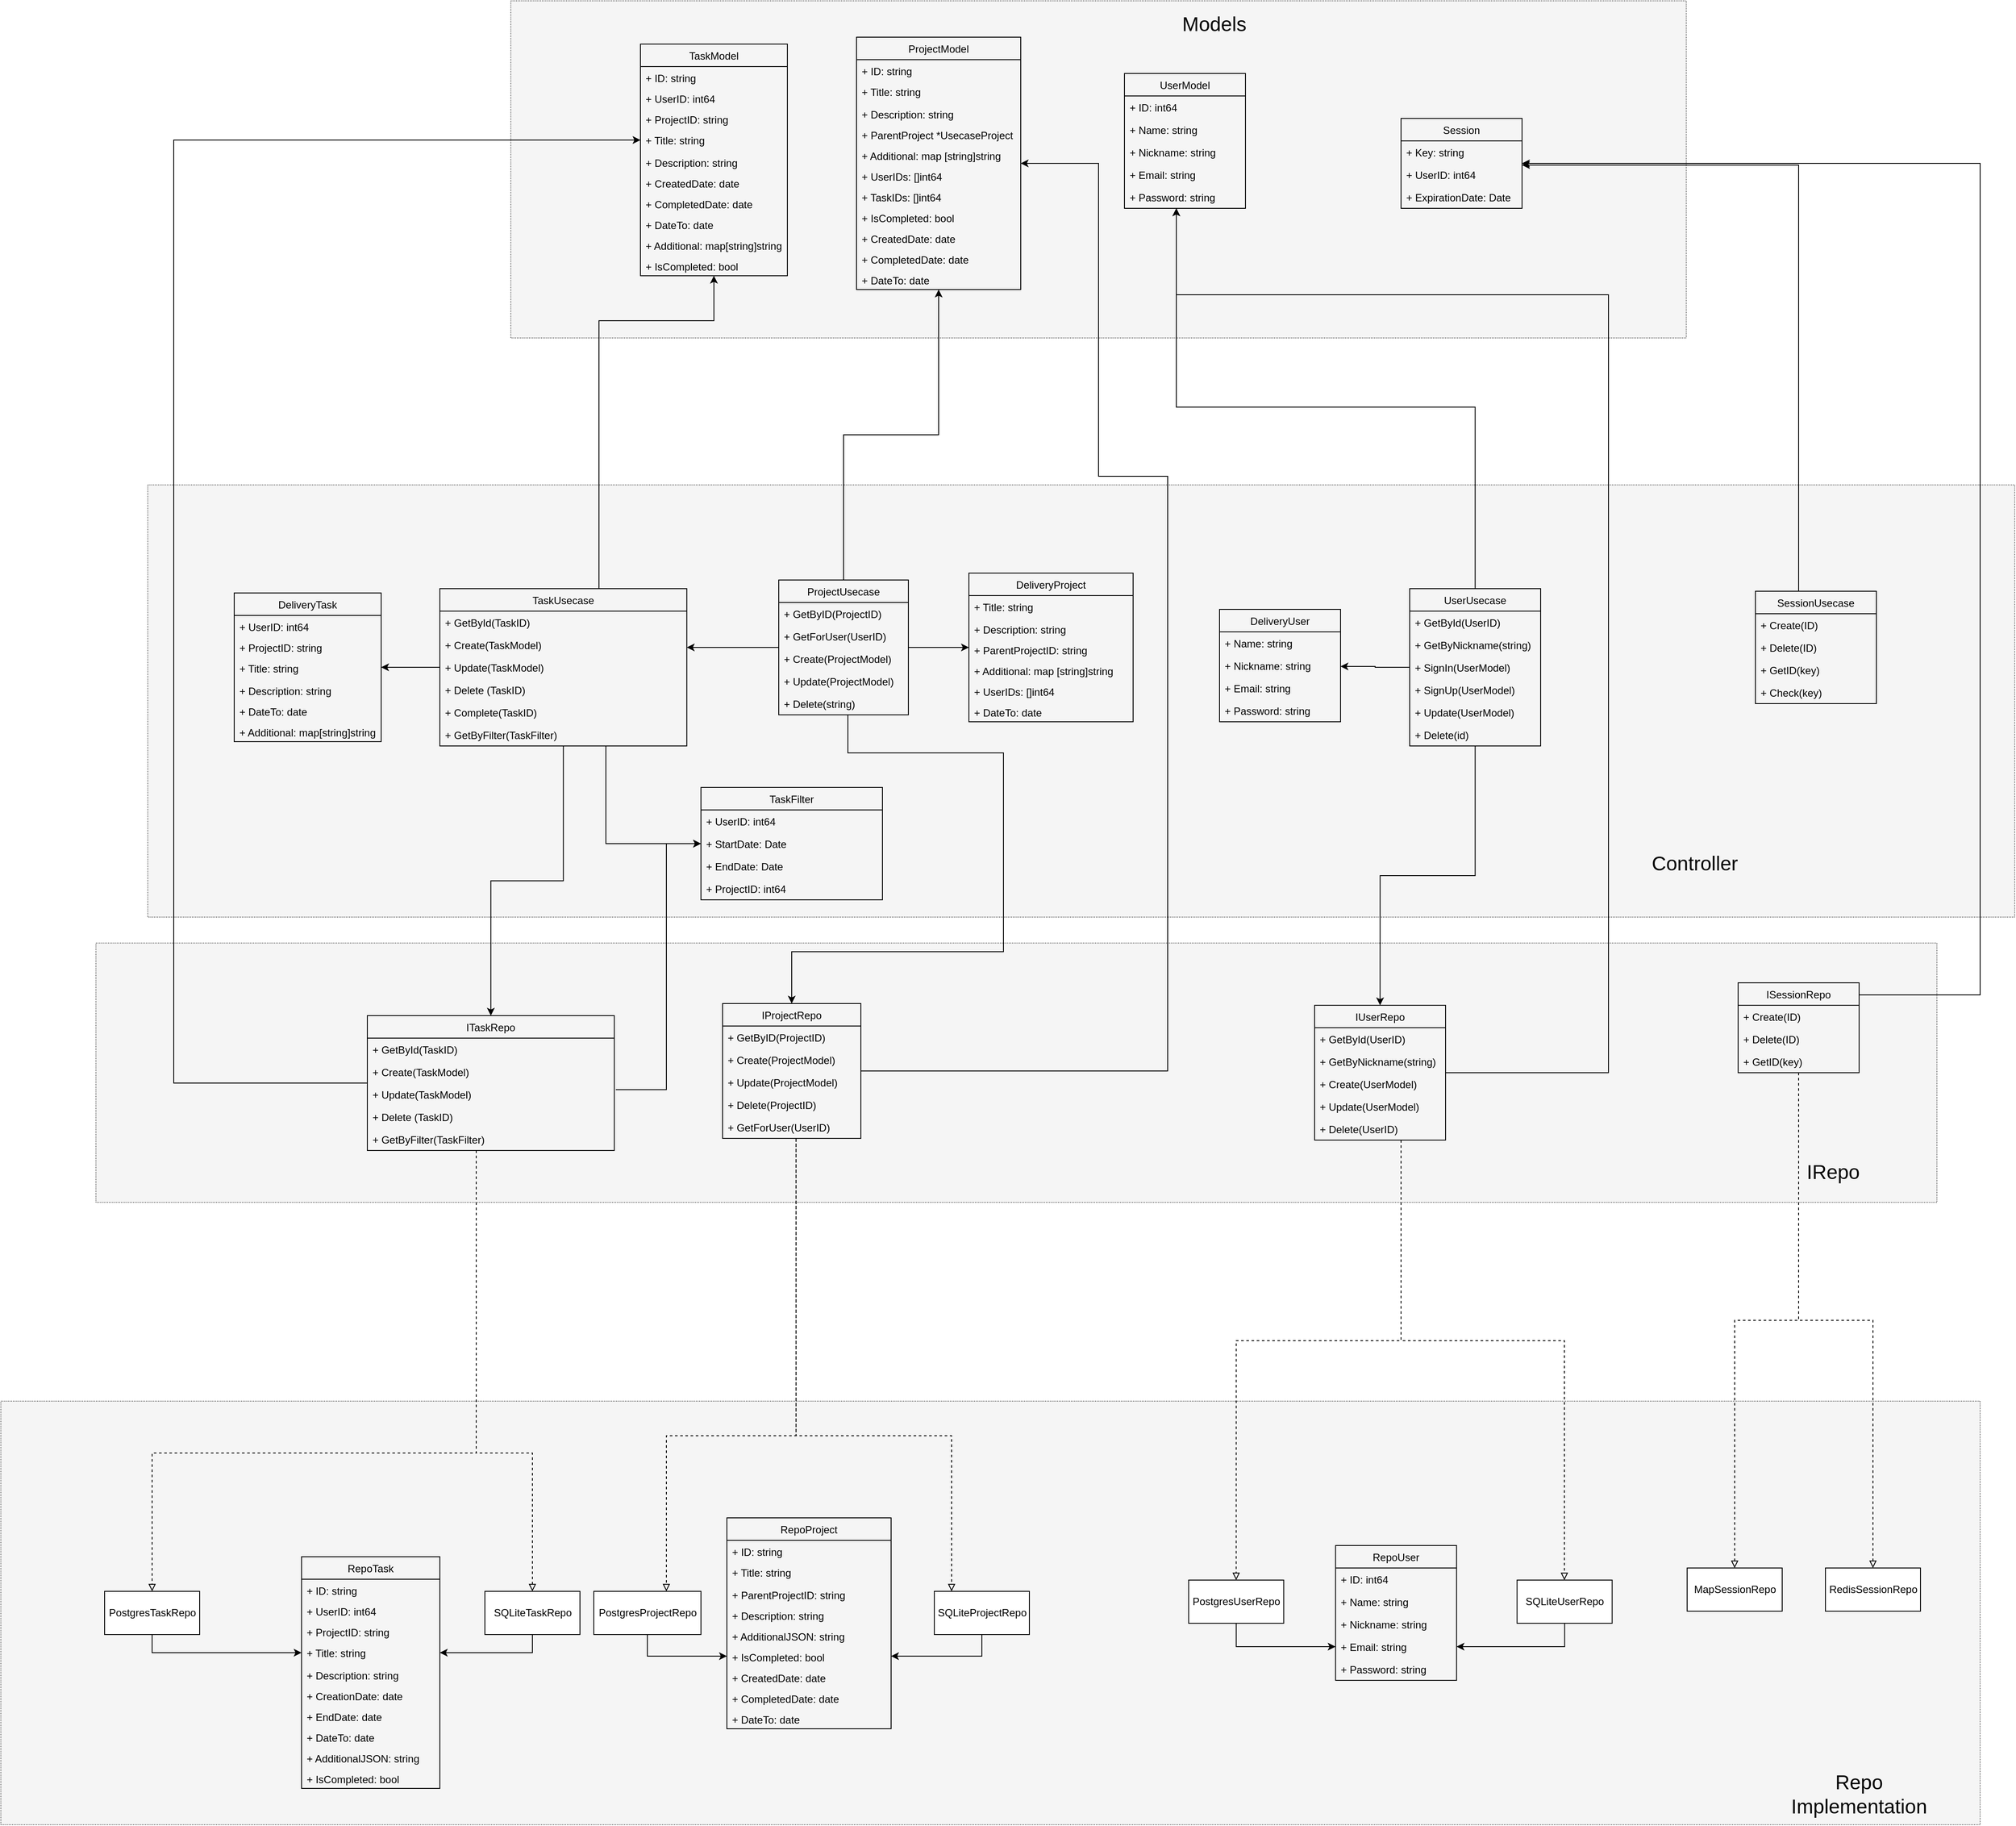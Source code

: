 <mxfile version="17.2.4" type="device"><diagram id="z2l9LT1a2iQySJjhPG2E" name="Page-1"><mxGraphModel dx="5557" dy="4529" grid="1" gridSize="10" guides="1" tooltips="1" connect="1" arrows="1" fold="1" page="1" pageScale="1" pageWidth="827" pageHeight="1169" math="0" shadow="0"><root><mxCell id="0"/><mxCell id="1" parent="0"/><mxCell id="7hl2XWM8SJB1PpBfZmy7-134" value="" style="rounded=0;whiteSpace=wrap;html=1;dashed=1;dashPattern=1 1;fillColor=#f5f5f5;fontColor=#333333;strokeColor=#666666;" vertex="1" parent="1"><mxGeometry x="-120" y="-1070" width="1360" height="390" as="geometry"/></mxCell><mxCell id="7hl2XWM8SJB1PpBfZmy7-164" value="" style="rounded=0;whiteSpace=wrap;html=1;fontSize=23;dashed=1;dashPattern=1 1;fillColor=#f5f5f5;fontColor=#333333;strokeColor=#666666;" vertex="1" parent="1"><mxGeometry x="-600" y="20" width="2130" height="300" as="geometry"/></mxCell><mxCell id="7hl2XWM8SJB1PpBfZmy7-168" value="" style="rounded=0;whiteSpace=wrap;html=1;fontSize=23;dashed=1;dashPattern=1 1;fillColor=#f5f5f5;fontColor=#333333;strokeColor=#666666;" vertex="1" parent="1"><mxGeometry x="-540" y="-510" width="2160" height="500" as="geometry"/></mxCell><mxCell id="7hl2XWM8SJB1PpBfZmy7-165" value="" style="rounded=0;whiteSpace=wrap;html=1;fontSize=23;dashed=1;dashPattern=1 1;fillColor=#f5f5f5;fontColor=#333333;strokeColor=#666666;" vertex="1" parent="1"><mxGeometry x="-710" y="550" width="2290" height="490" as="geometry"/></mxCell><mxCell id="P5vGfiIung1NMDSINBqA-166" style="edgeStyle=orthogonalEdgeStyle;rounded=0;orthogonalLoop=1;jettySize=auto;html=1;dashed=1;endArrow=block;endFill=0;" parent="1" source="2" target="32" edge="1"><mxGeometry relative="1" as="geometry"><Array as="points"><mxPoint x="-160" y="610"/><mxPoint x="-535" y="610"/></Array></mxGeometry></mxCell><mxCell id="P5vGfiIung1NMDSINBqA-167" style="edgeStyle=orthogonalEdgeStyle;rounded=0;orthogonalLoop=1;jettySize=auto;html=1;dashed=1;endArrow=block;endFill=0;" parent="1" source="2" target="35" edge="1"><mxGeometry relative="1" as="geometry"><Array as="points"><mxPoint x="-160" y="610"/><mxPoint x="-95" y="610"/></Array></mxGeometry></mxCell><mxCell id="7hl2XWM8SJB1PpBfZmy7-170" style="edgeStyle=orthogonalEdgeStyle;rounded=0;orthogonalLoop=1;jettySize=auto;html=1;fontSize=23;entryX=0;entryY=0.5;entryDx=0;entryDy=0;" edge="1" parent="1" source="2" target="P5vGfiIung1NMDSINBqA-129"><mxGeometry relative="1" as="geometry"><mxPoint x="-313.333" y="-670" as="targetPoint"/><Array as="points"><mxPoint x="-510" y="182"/><mxPoint x="-510" y="-909"/></Array></mxGeometry></mxCell><mxCell id="2" value="ITaskRepo" style="swimlane;fontStyle=0;childLayout=stackLayout;horizontal=1;startSize=26;fillColor=none;horizontalStack=0;resizeParent=1;resizeParentMax=0;resizeLast=0;collapsible=1;marginBottom=0;" parent="1" vertex="1"><mxGeometry x="-286" y="104" width="285.75" height="156" as="geometry"/></mxCell><mxCell id="6rMKvrnNma60y10mgrD--118" value="+ GetById(TaskID)" style="text;strokeColor=none;fillColor=none;align=left;verticalAlign=top;spacingLeft=4;spacingRight=4;overflow=hidden;rotatable=0;points=[[0,0.5],[1,0.5]];portConstraint=eastwest;" parent="2" vertex="1"><mxGeometry y="26" width="285.75" height="26" as="geometry"/></mxCell><mxCell id="4" value="+ Create(TaskModel)" style="text;strokeColor=none;fillColor=none;align=left;verticalAlign=top;spacingLeft=4;spacingRight=4;overflow=hidden;rotatable=0;points=[[0,0.5],[1,0.5]];portConstraint=eastwest;" parent="2" vertex="1"><mxGeometry y="52" width="285.75" height="26" as="geometry"/></mxCell><mxCell id="5" value="+ Update(TaskModel)&#10;" style="text;strokeColor=none;fillColor=none;align=left;verticalAlign=top;spacingLeft=4;spacingRight=4;overflow=hidden;rotatable=0;points=[[0,0.5],[1,0.5]];portConstraint=eastwest;" parent="2" vertex="1"><mxGeometry y="78" width="285.75" height="26" as="geometry"/></mxCell><mxCell id="14" value="+ Delete (TaskID)&#10;" style="text;strokeColor=none;fillColor=none;align=left;verticalAlign=top;spacingLeft=4;spacingRight=4;overflow=hidden;rotatable=0;points=[[0,0.5],[1,0.5]];portConstraint=eastwest;" parent="2" vertex="1"><mxGeometry y="104" width="285.75" height="26" as="geometry"/></mxCell><mxCell id="P5vGfiIung1NMDSINBqA-223" value="+ GetByFilter(TaskFilter)" style="text;strokeColor=none;fillColor=none;align=left;verticalAlign=top;spacingLeft=4;spacingRight=4;overflow=hidden;rotatable=0;points=[[0,0.5],[1,0.5]];portConstraint=eastwest;" parent="2" vertex="1"><mxGeometry y="130" width="285.75" height="26" as="geometry"/></mxCell><mxCell id="42" style="edgeStyle=orthogonalEdgeStyle;rounded=0;orthogonalLoop=1;jettySize=auto;html=1;entryX=0.5;entryY=0;entryDx=0;entryDy=0;dashed=1;startArrow=none;startFill=0;endArrow=block;endFill=0;" parent="1" source="6" target="40" edge="1"><mxGeometry relative="1" as="geometry"><Array as="points"><mxPoint x="910" y="480"/><mxPoint x="719" y="480"/></Array></mxGeometry></mxCell><mxCell id="7hl2XWM8SJB1PpBfZmy7-172" style="edgeStyle=orthogonalEdgeStyle;rounded=0;orthogonalLoop=1;jettySize=auto;html=1;fontSize=23;" edge="1" parent="1" source="6" target="P5vGfiIung1NMDSINBqA-187"><mxGeometry relative="1" as="geometry"><Array as="points"><mxPoint x="1150" y="170"/><mxPoint x="1150" y="-730"/><mxPoint x="650" y="-730"/></Array></mxGeometry></mxCell><mxCell id="6" value="IUserRepo" style="swimlane;fontStyle=0;childLayout=stackLayout;horizontal=1;startSize=26;fillColor=none;horizontalStack=0;resizeParent=1;resizeParentMax=0;resizeLast=0;collapsible=1;marginBottom=0;" parent="1" vertex="1"><mxGeometry x="810" y="92" width="151.5" height="156" as="geometry"/></mxCell><mxCell id="7" value="+ GetById(UserID)&#10;" style="text;strokeColor=none;fillColor=none;align=left;verticalAlign=top;spacingLeft=4;spacingRight=4;overflow=hidden;rotatable=0;points=[[0,0.5],[1,0.5]];portConstraint=eastwest;" parent="6" vertex="1"><mxGeometry y="26" width="151.5" height="26" as="geometry"/></mxCell><mxCell id="6rMKvrnNma60y10mgrD--179" value="+ GetByNickname(string)" style="text;strokeColor=none;fillColor=none;align=left;verticalAlign=top;spacingLeft=4;spacingRight=4;overflow=hidden;rotatable=0;points=[[0,0.5],[1,0.5]];portConstraint=eastwest;" parent="6" vertex="1"><mxGeometry y="52" width="151.5" height="26" as="geometry"/></mxCell><mxCell id="19" value="+ Create(UserModel)&#10;" style="text;strokeColor=none;fillColor=none;align=left;verticalAlign=top;spacingLeft=4;spacingRight=4;overflow=hidden;rotatable=0;points=[[0,0.5],[1,0.5]];portConstraint=eastwest;" parent="6" vertex="1"><mxGeometry y="78" width="151.5" height="26" as="geometry"/></mxCell><mxCell id="20" value="+ Update(UserModel)&#10;" style="text;strokeColor=none;fillColor=none;align=left;verticalAlign=top;spacingLeft=4;spacingRight=4;overflow=hidden;rotatable=0;points=[[0,0.5],[1,0.5]];portConstraint=eastwest;" parent="6" vertex="1"><mxGeometry y="104" width="151.5" height="26" as="geometry"/></mxCell><mxCell id="21" value="+ Delete(UserID)&#10;" style="text;strokeColor=none;fillColor=none;align=left;verticalAlign=top;spacingLeft=4;spacingRight=4;overflow=hidden;rotatable=0;points=[[0,0.5],[1,0.5]];portConstraint=eastwest;" parent="6" vertex="1"><mxGeometry y="130" width="151.5" height="26" as="geometry"/></mxCell><mxCell id="P5vGfiIung1NMDSINBqA-148" style="edgeStyle=orthogonalEdgeStyle;rounded=0;orthogonalLoop=1;jettySize=auto;html=1;dashed=1;endArrow=block;endFill=0;" parent="1" source="10" target="45" edge="1"><mxGeometry relative="1" as="geometry"><Array as="points"><mxPoint x="210" y="590"/><mxPoint x="390" y="590"/></Array></mxGeometry></mxCell><mxCell id="7hl2XWM8SJB1PpBfZmy7-171" style="edgeStyle=orthogonalEdgeStyle;rounded=0;orthogonalLoop=1;jettySize=auto;html=1;fontSize=23;" edge="1" parent="1" source="10" target="P5vGfiIung1NMDSINBqA-137"><mxGeometry relative="1" as="geometry"><mxPoint x="580" y="-550.0" as="targetPoint"/><Array as="points"><mxPoint x="640" y="168"/><mxPoint x="640" y="-520"/><mxPoint x="560" y="-520"/><mxPoint x="560" y="-882"/></Array></mxGeometry></mxCell><mxCell id="10" value="IProjectRepo" style="swimlane;fontStyle=0;childLayout=stackLayout;horizontal=1;startSize=26;fillColor=none;horizontalStack=0;resizeParent=1;resizeParentMax=0;resizeLast=0;collapsible=1;marginBottom=0;" parent="1" vertex="1"><mxGeometry x="125" y="90" width="160" height="156" as="geometry"/></mxCell><mxCell id="12" value="+ GetByID(ProjectID)&#10;" style="text;strokeColor=none;fillColor=none;align=left;verticalAlign=top;spacingLeft=4;spacingRight=4;overflow=hidden;rotatable=0;points=[[0,0.5],[1,0.5]];portConstraint=eastwest;" parent="10" vertex="1"><mxGeometry y="26" width="160" height="26" as="geometry"/></mxCell><mxCell id="13" value="+ Create(ProjectModel)&#10;" style="text;strokeColor=none;fillColor=none;align=left;verticalAlign=top;spacingLeft=4;spacingRight=4;overflow=hidden;rotatable=0;points=[[0,0.5],[1,0.5]];portConstraint=eastwest;" parent="10" vertex="1"><mxGeometry y="52" width="160" height="26" as="geometry"/></mxCell><mxCell id="22" value="+ Update(ProjectModel)" style="text;strokeColor=none;fillColor=none;align=left;verticalAlign=top;spacingLeft=4;spacingRight=4;overflow=hidden;rotatable=0;points=[[0,0.5],[1,0.5]];portConstraint=eastwest;" parent="10" vertex="1"><mxGeometry y="78" width="160" height="26" as="geometry"/></mxCell><mxCell id="23" value="+ Delete(ProjectID)" style="text;strokeColor=none;fillColor=none;align=left;verticalAlign=top;spacingLeft=4;spacingRight=4;overflow=hidden;rotatable=0;points=[[0,0.5],[1,0.5]];portConstraint=eastwest;" parent="10" vertex="1"><mxGeometry y="104" width="160" height="26" as="geometry"/></mxCell><mxCell id="25" value="+ GetForUser(UserID)" style="text;strokeColor=none;fillColor=none;align=left;verticalAlign=top;spacingLeft=4;spacingRight=4;overflow=hidden;rotatable=0;points=[[0,0.5],[1,0.5]];portConstraint=eastwest;" parent="10" vertex="1"><mxGeometry y="130" width="160" height="26" as="geometry"/></mxCell><mxCell id="7hl2XWM8SJB1PpBfZmy7-160" value="" style="edgeStyle=orthogonalEdgeStyle;rounded=0;orthogonalLoop=1;jettySize=auto;html=1;fontSize=23;" edge="1" parent="1" source="32" target="P5vGfiIung1NMDSINBqA-160"><mxGeometry relative="1" as="geometry"/></mxCell><mxCell id="32" value="PostgresTaskRepo" style="html=1;" parent="1" vertex="1"><mxGeometry x="-590" y="770" width="110" height="50" as="geometry"/></mxCell><mxCell id="7hl2XWM8SJB1PpBfZmy7-159" value="" style="edgeStyle=orthogonalEdgeStyle;rounded=0;orthogonalLoop=1;jettySize=auto;html=1;fontSize=23;" edge="1" parent="1" source="35" target="P5vGfiIung1NMDSINBqA-160"><mxGeometry relative="1" as="geometry"/></mxCell><mxCell id="35" value="SQLiteTaskRepo" style="html=1;" parent="1" vertex="1"><mxGeometry x="-150" y="770" width="110" height="50" as="geometry"/></mxCell><mxCell id="7hl2XWM8SJB1PpBfZmy7-162" value="" style="edgeStyle=orthogonalEdgeStyle;rounded=0;orthogonalLoop=1;jettySize=auto;html=1;fontSize=23;" edge="1" parent="1" source="40" target="P5vGfiIung1NMDSINBqA-204"><mxGeometry relative="1" as="geometry"/></mxCell><mxCell id="40" value="PostgresUserRepo" style="html=1;" parent="1" vertex="1"><mxGeometry x="664.25" y="757" width="110" height="50" as="geometry"/></mxCell><mxCell id="7hl2XWM8SJB1PpBfZmy7-161" value="" style="edgeStyle=orthogonalEdgeStyle;rounded=0;orthogonalLoop=1;jettySize=auto;html=1;fontSize=23;" edge="1" parent="1" source="41" target="P5vGfiIung1NMDSINBqA-204"><mxGeometry relative="1" as="geometry"/></mxCell><mxCell id="41" value="SQLiteUserRepo" style="html=1;" parent="1" vertex="1"><mxGeometry x="1044.25" y="757" width="110" height="50" as="geometry"/></mxCell><mxCell id="7hl2XWM8SJB1PpBfZmy7-157" value="" style="edgeStyle=orthogonalEdgeStyle;rounded=0;orthogonalLoop=1;jettySize=auto;html=1;fontSize=23;" edge="1" parent="1" source="44" target="P5vGfiIung1NMDSINBqA-234"><mxGeometry relative="1" as="geometry"/></mxCell><mxCell id="44" value="PostgresProjectRepo" style="html=1;" parent="1" vertex="1"><mxGeometry x="-24" y="770" width="124" height="50" as="geometry"/></mxCell><mxCell id="7hl2XWM8SJB1PpBfZmy7-158" value="" style="edgeStyle=orthogonalEdgeStyle;rounded=0;orthogonalLoop=1;jettySize=auto;html=1;fontSize=23;" edge="1" parent="1" source="45" target="P5vGfiIung1NMDSINBqA-234"><mxGeometry relative="1" as="geometry"/></mxCell><mxCell id="45" value="SQLiteProjectRepo" style="html=1;" parent="1" vertex="1"><mxGeometry x="370" y="770" width="110" height="50" as="geometry"/></mxCell><mxCell id="7hl2XWM8SJB1PpBfZmy7-122" style="edgeStyle=orthogonalEdgeStyle;rounded=0;orthogonalLoop=1;jettySize=auto;html=1;" edge="1" parent="1" source="78" target="2"><mxGeometry relative="1" as="geometry"/></mxCell><mxCell id="7hl2XWM8SJB1PpBfZmy7-123" style="edgeStyle=orthogonalEdgeStyle;rounded=0;orthogonalLoop=1;jettySize=auto;html=1;" edge="1" parent="1" source="78" target="P5vGfiIung1NMDSINBqA-236"><mxGeometry relative="1" as="geometry"><Array as="points"><mxPoint x="-10" y="-95"/></Array></mxGeometry></mxCell><mxCell id="7hl2XWM8SJB1PpBfZmy7-124" style="edgeStyle=orthogonalEdgeStyle;rounded=0;orthogonalLoop=1;jettySize=auto;html=1;" edge="1" parent="1" source="78" target="6rMKvrnNma60y10mgrD--128"><mxGeometry relative="1" as="geometry"/></mxCell><mxCell id="7hl2XWM8SJB1PpBfZmy7-133" style="edgeStyle=orthogonalEdgeStyle;rounded=0;orthogonalLoop=1;jettySize=auto;html=1;" edge="1" parent="1" source="78" target="P5vGfiIung1NMDSINBqA-232"><mxGeometry relative="1" as="geometry"><Array as="points"><mxPoint x="-18" y="-370"/><mxPoint x="-18" y="-700"/><mxPoint x="115" y="-700"/></Array></mxGeometry></mxCell><mxCell id="78" value="TaskUsecase" style="swimlane;fontStyle=0;childLayout=stackLayout;horizontal=1;startSize=26;fillColor=none;horizontalStack=0;resizeParent=1;resizeParentMax=0;resizeLast=0;collapsible=1;marginBottom=0;" parent="1" vertex="1"><mxGeometry x="-202.12" y="-390" width="285.75" height="182" as="geometry"/></mxCell><mxCell id="79" value="+ GetById(TaskID)" style="text;strokeColor=none;fillColor=none;align=left;verticalAlign=top;spacingLeft=4;spacingRight=4;overflow=hidden;rotatable=0;points=[[0,0.5],[1,0.5]];portConstraint=eastwest;" parent="78" vertex="1"><mxGeometry y="26" width="285.75" height="26" as="geometry"/></mxCell><mxCell id="83" value="+ Create(TaskModel)" style="text;strokeColor=none;fillColor=none;align=left;verticalAlign=top;spacingLeft=4;spacingRight=4;overflow=hidden;rotatable=0;points=[[0,0.5],[1,0.5]];portConstraint=eastwest;" parent="78" vertex="1"><mxGeometry y="52" width="285.75" height="26" as="geometry"/></mxCell><mxCell id="84" value="+ Update(TaskModel)&#10;" style="text;strokeColor=none;fillColor=none;align=left;verticalAlign=top;spacingLeft=4;spacingRight=4;overflow=hidden;rotatable=0;points=[[0,0.5],[1,0.5]];portConstraint=eastwest;" parent="78" vertex="1"><mxGeometry y="78" width="285.75" height="26" as="geometry"/></mxCell><mxCell id="85" value="+ Delete (TaskID)&#10;" style="text;strokeColor=none;fillColor=none;align=left;verticalAlign=top;spacingLeft=4;spacingRight=4;overflow=hidden;rotatable=0;points=[[0,0.5],[1,0.5]];portConstraint=eastwest;" parent="78" vertex="1"><mxGeometry y="104" width="285.75" height="26" as="geometry"/></mxCell><mxCell id="104" value="+ Complete(TaskID)" style="text;strokeColor=none;fillColor=none;align=left;verticalAlign=top;spacingLeft=4;spacingRight=4;overflow=hidden;rotatable=0;points=[[0,0.5],[1,0.5]];portConstraint=eastwest;" parent="78" vertex="1"><mxGeometry y="130" width="285.75" height="26" as="geometry"/></mxCell><mxCell id="P5vGfiIung1NMDSINBqA-225" value="+ GetByFilter(TaskFilter)" style="text;strokeColor=none;fillColor=none;align=left;verticalAlign=top;spacingLeft=4;spacingRight=4;overflow=hidden;rotatable=0;points=[[0,0.5],[1,0.5]];portConstraint=eastwest;" parent="78" vertex="1"><mxGeometry y="156" width="285.75" height="26" as="geometry"/></mxCell><mxCell id="114" style="edgeStyle=orthogonalEdgeStyle;rounded=0;orthogonalLoop=1;jettySize=auto;html=1;entryX=0.5;entryY=0;entryDx=0;entryDy=0;startArrow=none;startFill=0;endArrow=classic;endFill=1;" parent="1" source="86" target="6" edge="1"><mxGeometry relative="1" as="geometry"/></mxCell><mxCell id="7hl2XWM8SJB1PpBfZmy7-129" style="edgeStyle=orthogonalEdgeStyle;rounded=0;orthogonalLoop=1;jettySize=auto;html=1;" edge="1" parent="1" source="86" target="P5vGfiIung1NMDSINBqA-187"><mxGeometry relative="1" as="geometry"><Array as="points"><mxPoint x="996" y="-600"/><mxPoint x="650" y="-600"/></Array></mxGeometry></mxCell><mxCell id="7hl2XWM8SJB1PpBfZmy7-132" value="" style="edgeStyle=orthogonalEdgeStyle;rounded=0;orthogonalLoop=1;jettySize=auto;html=1;" edge="1" parent="1" source="86" target="6rMKvrnNma60y10mgrD--180"><mxGeometry relative="1" as="geometry"><Array as="points"><mxPoint x="880" y="-299"/><mxPoint x="880" y="-300"/></Array></mxGeometry></mxCell><mxCell id="86" value="UserUsecase" style="swimlane;fontStyle=0;childLayout=stackLayout;horizontal=1;startSize=26;fillColor=none;horizontalStack=0;resizeParent=1;resizeParentMax=0;resizeLast=0;collapsible=1;marginBottom=0;" parent="1" vertex="1"><mxGeometry x="920" y="-390" width="151.5" height="182" as="geometry"/></mxCell><mxCell id="87" value="+ GetById(UserID)&#10;" style="text;strokeColor=none;fillColor=none;align=left;verticalAlign=top;spacingLeft=4;spacingRight=4;overflow=hidden;rotatable=0;points=[[0,0.5],[1,0.5]];portConstraint=eastwest;" parent="86" vertex="1"><mxGeometry y="26" width="151.5" height="26" as="geometry"/></mxCell><mxCell id="6rMKvrnNma60y10mgrD--178" value="+ GetByNickname(string)" style="text;strokeColor=none;fillColor=none;align=left;verticalAlign=top;spacingLeft=4;spacingRight=4;overflow=hidden;rotatable=0;points=[[0,0.5],[1,0.5]];portConstraint=eastwest;" parent="86" vertex="1"><mxGeometry y="52" width="151.5" height="26" as="geometry"/></mxCell><mxCell id="90" value="+ SignIn(UserModel)" style="text;strokeColor=none;fillColor=none;align=left;verticalAlign=top;spacingLeft=4;spacingRight=4;overflow=hidden;rotatable=0;points=[[0,0.5],[1,0.5]];portConstraint=eastwest;" parent="86" vertex="1"><mxGeometry y="78" width="151.5" height="26" as="geometry"/></mxCell><mxCell id="91" value="+ SignUp(UserModel)" style="text;strokeColor=none;fillColor=none;align=left;verticalAlign=top;spacingLeft=4;spacingRight=4;overflow=hidden;rotatable=0;points=[[0,0.5],[1,0.5]];portConstraint=eastwest;" parent="86" vertex="1"><mxGeometry y="104" width="151.5" height="26" as="geometry"/></mxCell><mxCell id="92" value="+ Update(UserModel)" style="text;strokeColor=none;fillColor=none;align=left;verticalAlign=top;spacingLeft=4;spacingRight=4;overflow=hidden;rotatable=0;points=[[0,0.5],[1,0.5]];portConstraint=eastwest;" parent="86" vertex="1"><mxGeometry y="130" width="151.5" height="26" as="geometry"/></mxCell><mxCell id="105" value="+ Delete(id)" style="text;strokeColor=none;fillColor=none;align=left;verticalAlign=top;spacingLeft=4;spacingRight=4;overflow=hidden;rotatable=0;points=[[0,0.5],[1,0.5]];portConstraint=eastwest;" parent="86" vertex="1"><mxGeometry y="156" width="151.5" height="26" as="geometry"/></mxCell><mxCell id="7hl2XWM8SJB1PpBfZmy7-121" style="edgeStyle=orthogonalEdgeStyle;rounded=0;orthogonalLoop=1;jettySize=auto;html=1;" edge="1" parent="1" source="93" target="78"><mxGeometry relative="1" as="geometry"><Array as="points"><mxPoint x="10" y="-310"/><mxPoint x="10" y="-310"/></Array></mxGeometry></mxCell><mxCell id="7hl2XWM8SJB1PpBfZmy7-126" style="edgeStyle=orthogonalEdgeStyle;rounded=0;orthogonalLoop=1;jettySize=auto;html=1;" edge="1" parent="1" source="93" target="6rMKvrnNma60y10mgrD--164"><mxGeometry relative="1" as="geometry"/></mxCell><mxCell id="7hl2XWM8SJB1PpBfZmy7-127" style="edgeStyle=orthogonalEdgeStyle;rounded=0;orthogonalLoop=1;jettySize=auto;html=1;" edge="1" parent="1" source="93" target="P5vGfiIung1NMDSINBqA-137"><mxGeometry relative="1" as="geometry"/></mxCell><mxCell id="7hl2XWM8SJB1PpBfZmy7-163" style="edgeStyle=orthogonalEdgeStyle;rounded=0;orthogonalLoop=1;jettySize=auto;html=1;entryX=0.5;entryY=0;entryDx=0;entryDy=0;fontSize=23;" edge="1" parent="1" source="93" target="10"><mxGeometry relative="1" as="geometry"><Array as="points"><mxPoint x="270" y="-200"/><mxPoint x="450" y="-200"/><mxPoint x="450" y="30"/><mxPoint x="205" y="30"/></Array></mxGeometry></mxCell><mxCell id="93" value="ProjectUsecase" style="swimlane;fontStyle=0;childLayout=stackLayout;horizontal=1;startSize=26;fillColor=none;horizontalStack=0;resizeParent=1;resizeParentMax=0;resizeLast=0;collapsible=1;marginBottom=0;" parent="1" vertex="1"><mxGeometry x="190" y="-400" width="150" height="156" as="geometry"/></mxCell><mxCell id="94" value="+ GetByID(ProjectID)&#10;" style="text;strokeColor=none;fillColor=none;align=left;verticalAlign=top;spacingLeft=4;spacingRight=4;overflow=hidden;rotatable=0;points=[[0,0.5],[1,0.5]];portConstraint=eastwest;" parent="93" vertex="1"><mxGeometry y="26" width="150" height="26" as="geometry"/></mxCell><mxCell id="P5vGfiIung1NMDSINBqA-246" value="+ GetForUser(UserID)" style="text;strokeColor=none;fillColor=none;align=left;verticalAlign=top;spacingLeft=4;spacingRight=4;overflow=hidden;rotatable=0;points=[[0,0.5],[1,0.5]];portConstraint=eastwest;" parent="93" vertex="1"><mxGeometry y="52" width="150" height="26" as="geometry"/></mxCell><mxCell id="96" value="+ Create(ProjectModel)&#10;" style="text;strokeColor=none;fillColor=none;align=left;verticalAlign=top;spacingLeft=4;spacingRight=4;overflow=hidden;rotatable=0;points=[[0,0.5],[1,0.5]];portConstraint=eastwest;" parent="93" vertex="1"><mxGeometry y="78" width="150" height="26" as="geometry"/></mxCell><mxCell id="97" value="+ Update(ProjectModel)" style="text;strokeColor=none;fillColor=none;align=left;verticalAlign=top;spacingLeft=4;spacingRight=4;overflow=hidden;rotatable=0;points=[[0,0.5],[1,0.5]];portConstraint=eastwest;" parent="93" vertex="1"><mxGeometry y="104" width="150" height="26" as="geometry"/></mxCell><mxCell id="98" value="+ Delete(string)" style="text;strokeColor=none;fillColor=none;align=left;verticalAlign=top;spacingLeft=4;spacingRight=4;overflow=hidden;rotatable=0;points=[[0,0.5],[1,0.5]];portConstraint=eastwest;" parent="93" vertex="1"><mxGeometry y="130" width="150" height="26" as="geometry"/></mxCell><mxCell id="P5vGfiIung1NMDSINBqA-126" value="TaskModel" style="swimlane;fontStyle=0;childLayout=stackLayout;horizontal=1;startSize=26;fillColor=none;horizontalStack=0;resizeParent=1;resizeParentMax=0;resizeLast=0;collapsible=1;marginBottom=0;" parent="1" vertex="1"><mxGeometry x="30" y="-1020" width="170" height="268" as="geometry"/></mxCell><mxCell id="P5vGfiIung1NMDSINBqA-127" value="+ ID: string" style="text;strokeColor=none;fillColor=none;align=left;verticalAlign=top;spacingLeft=4;spacingRight=4;overflow=hidden;rotatable=0;points=[[0,0.5],[1,0.5]];portConstraint=eastwest;" parent="P5vGfiIung1NMDSINBqA-126" vertex="1"><mxGeometry y="26" width="170" height="24" as="geometry"/></mxCell><mxCell id="6rMKvrnNma60y10mgrD--119" value="+ UserID: int64" style="text;strokeColor=none;fillColor=none;align=left;verticalAlign=top;spacingLeft=4;spacingRight=4;overflow=hidden;rotatable=0;points=[[0,0.5],[1,0.5]];portConstraint=eastwest;" parent="P5vGfiIung1NMDSINBqA-126" vertex="1"><mxGeometry y="50" width="170" height="24" as="geometry"/></mxCell><mxCell id="P5vGfiIung1NMDSINBqA-180" value="+ ProjectID: string" style="text;strokeColor=none;fillColor=none;align=left;verticalAlign=top;spacingLeft=4;spacingRight=4;overflow=hidden;rotatable=0;points=[[0,0.5],[1,0.5]];portConstraint=eastwest;" parent="P5vGfiIung1NMDSINBqA-126" vertex="1"><mxGeometry y="74" width="170" height="24" as="geometry"/></mxCell><mxCell id="P5vGfiIung1NMDSINBqA-129" value="+ Title: string&#10;" style="text;strokeColor=none;fillColor=none;align=left;verticalAlign=top;spacingLeft=4;spacingRight=4;overflow=hidden;rotatable=0;points=[[0,0.5],[1,0.5]];portConstraint=eastwest;" parent="P5vGfiIung1NMDSINBqA-126" vertex="1"><mxGeometry y="98" width="170" height="26" as="geometry"/></mxCell><mxCell id="P5vGfiIung1NMDSINBqA-130" value="+ Description: string" style="text;strokeColor=none;fillColor=none;align=left;verticalAlign=top;spacingLeft=4;spacingRight=4;overflow=hidden;rotatable=0;points=[[0,0.5],[1,0.5]];portConstraint=eastwest;" parent="P5vGfiIung1NMDSINBqA-126" vertex="1"><mxGeometry y="124" width="170" height="24" as="geometry"/></mxCell><mxCell id="P5vGfiIung1NMDSINBqA-131" value="+ CreatedDate: date" style="text;strokeColor=none;fillColor=none;align=left;verticalAlign=top;spacingLeft=4;spacingRight=4;overflow=hidden;rotatable=0;points=[[0,0.5],[1,0.5]];portConstraint=eastwest;" parent="P5vGfiIung1NMDSINBqA-126" vertex="1"><mxGeometry y="148" width="170" height="24" as="geometry"/></mxCell><mxCell id="P5vGfiIung1NMDSINBqA-132" value="+ CompletedDate: date" style="text;strokeColor=none;fillColor=none;align=left;verticalAlign=top;spacingLeft=4;spacingRight=4;overflow=hidden;rotatable=0;points=[[0,0.5],[1,0.5]];portConstraint=eastwest;" parent="P5vGfiIung1NMDSINBqA-126" vertex="1"><mxGeometry y="172" width="170" height="24" as="geometry"/></mxCell><mxCell id="P5vGfiIung1NMDSINBqA-133" value="+ DateTo: date" style="text;strokeColor=none;fillColor=none;align=left;verticalAlign=top;spacingLeft=4;spacingRight=4;overflow=hidden;rotatable=0;points=[[0,0.5],[1,0.5]];portConstraint=eastwest;" parent="P5vGfiIung1NMDSINBqA-126" vertex="1"><mxGeometry y="196" width="170" height="24" as="geometry"/></mxCell><mxCell id="P5vGfiIung1NMDSINBqA-136" value="+ Additional: map[string]string" style="text;strokeColor=none;fillColor=none;align=left;verticalAlign=top;spacingLeft=4;spacingRight=4;overflow=hidden;rotatable=0;points=[[0,0.5],[1,0.5]];portConstraint=eastwest;" parent="P5vGfiIung1NMDSINBqA-126" vertex="1"><mxGeometry y="220" width="170" height="24" as="geometry"/></mxCell><mxCell id="P5vGfiIung1NMDSINBqA-232" value="+ IsCompleted: bool" style="text;strokeColor=none;fillColor=none;align=left;verticalAlign=top;spacingLeft=4;spacingRight=4;overflow=hidden;rotatable=0;points=[[0,0.5],[1,0.5]];portConstraint=eastwest;" parent="P5vGfiIung1NMDSINBqA-126" vertex="1"><mxGeometry y="244" width="170" height="24" as="geometry"/></mxCell><mxCell id="P5vGfiIung1NMDSINBqA-137" value="ProjectModel" style="swimlane;fontStyle=0;childLayout=stackLayout;horizontal=1;startSize=26;fillColor=none;horizontalStack=0;resizeParent=1;resizeParentMax=0;resizeLast=0;collapsible=1;marginBottom=0;" parent="1" vertex="1"><mxGeometry x="280" y="-1028" width="190" height="292" as="geometry"/></mxCell><mxCell id="P5vGfiIung1NMDSINBqA-138" value="+ ID: string" style="text;strokeColor=none;fillColor=none;align=left;verticalAlign=top;spacingLeft=4;spacingRight=4;overflow=hidden;rotatable=0;points=[[0,0.5],[1,0.5]];portConstraint=eastwest;" parent="P5vGfiIung1NMDSINBqA-137" vertex="1"><mxGeometry y="26" width="190" height="24" as="geometry"/></mxCell><mxCell id="P5vGfiIung1NMDSINBqA-139" value="+ Title: string&#10;" style="text;strokeColor=none;fillColor=none;align=left;verticalAlign=top;spacingLeft=4;spacingRight=4;overflow=hidden;rotatable=0;points=[[0,0.5],[1,0.5]];portConstraint=eastwest;" parent="P5vGfiIung1NMDSINBqA-137" vertex="1"><mxGeometry y="50" width="190" height="26" as="geometry"/></mxCell><mxCell id="P5vGfiIung1NMDSINBqA-140" value="+ Description: string" style="text;strokeColor=none;fillColor=none;align=left;verticalAlign=top;spacingLeft=4;spacingRight=4;overflow=hidden;rotatable=0;points=[[0,0.5],[1,0.5]];portConstraint=eastwest;" parent="P5vGfiIung1NMDSINBqA-137" vertex="1"><mxGeometry y="76" width="190" height="24" as="geometry"/></mxCell><mxCell id="P5vGfiIung1NMDSINBqA-168" value="+ ParentProject *UsecaseProject" style="text;strokeColor=none;fillColor=none;align=left;verticalAlign=top;spacingLeft=4;spacingRight=4;overflow=hidden;rotatable=0;points=[[0,0.5],[1,0.5]];portConstraint=eastwest;" parent="P5vGfiIung1NMDSINBqA-137" vertex="1"><mxGeometry y="100" width="190" height="24" as="geometry"/></mxCell><mxCell id="P5vGfiIung1NMDSINBqA-144" value="+ Additional: map [string]string" style="text;strokeColor=none;fillColor=none;align=left;verticalAlign=top;spacingLeft=4;spacingRight=4;overflow=hidden;rotatable=0;points=[[0,0.5],[1,0.5]];portConstraint=eastwest;" parent="P5vGfiIung1NMDSINBqA-137" vertex="1"><mxGeometry y="124" width="190" height="24" as="geometry"/></mxCell><mxCell id="P5vGfiIung1NMDSINBqA-184" value="+ UserIDs: []int64" style="text;strokeColor=none;fillColor=none;align=left;verticalAlign=top;spacingLeft=4;spacingRight=4;overflow=hidden;rotatable=0;points=[[0,0.5],[1,0.5]];portConstraint=eastwest;" parent="P5vGfiIung1NMDSINBqA-137" vertex="1"><mxGeometry y="148" width="190" height="24" as="geometry"/></mxCell><mxCell id="P5vGfiIung1NMDSINBqA-221" value="+ TaskIDs: []int64" style="text;strokeColor=none;fillColor=none;align=left;verticalAlign=top;spacingLeft=4;spacingRight=4;overflow=hidden;rotatable=0;points=[[0,0.5],[1,0.5]];portConstraint=eastwest;" parent="P5vGfiIung1NMDSINBqA-137" vertex="1"><mxGeometry y="172" width="190" height="24" as="geometry"/></mxCell><mxCell id="P5vGfiIung1NMDSINBqA-235" value="+ IsCompleted: bool" style="text;strokeColor=none;fillColor=none;align=left;verticalAlign=top;spacingLeft=4;spacingRight=4;overflow=hidden;rotatable=0;points=[[0,0.5],[1,0.5]];portConstraint=eastwest;" parent="P5vGfiIung1NMDSINBqA-137" vertex="1"><mxGeometry y="196" width="190" height="24" as="geometry"/></mxCell><mxCell id="6rMKvrnNma60y10mgrD--158" value="+ CreatedDate: date" style="text;strokeColor=none;fillColor=none;align=left;verticalAlign=top;spacingLeft=4;spacingRight=4;overflow=hidden;rotatable=0;points=[[0,0.5],[1,0.5]];portConstraint=eastwest;" parent="P5vGfiIung1NMDSINBqA-137" vertex="1"><mxGeometry y="220" width="190" height="24" as="geometry"/></mxCell><mxCell id="6rMKvrnNma60y10mgrD--159" value="+ CompletedDate: date&#10;" style="text;strokeColor=none;fillColor=none;align=left;verticalAlign=top;spacingLeft=4;spacingRight=4;overflow=hidden;rotatable=0;points=[[0,0.5],[1,0.5]];portConstraint=eastwest;" parent="P5vGfiIung1NMDSINBqA-137" vertex="1"><mxGeometry y="244" width="190" height="24" as="geometry"/></mxCell><mxCell id="6rMKvrnNma60y10mgrD--160" value="+ DateTo: date" style="text;strokeColor=none;fillColor=none;align=left;verticalAlign=top;spacingLeft=4;spacingRight=4;overflow=hidden;rotatable=0;points=[[0,0.5],[1,0.5]];portConstraint=eastwest;" parent="P5vGfiIung1NMDSINBqA-137" vertex="1"><mxGeometry y="268" width="190" height="24" as="geometry"/></mxCell><mxCell id="P5vGfiIung1NMDSINBqA-149" value="RepoProject" style="swimlane;fontStyle=0;childLayout=stackLayout;horizontal=1;startSize=26;fillColor=none;horizontalStack=0;resizeParent=1;resizeParentMax=0;resizeLast=0;collapsible=1;marginBottom=0;" parent="1" vertex="1"><mxGeometry x="130" y="685" width="190" height="244" as="geometry"/></mxCell><mxCell id="P5vGfiIung1NMDSINBqA-150" value="+ ID: string" style="text;strokeColor=none;fillColor=none;align=left;verticalAlign=top;spacingLeft=4;spacingRight=4;overflow=hidden;rotatable=0;points=[[0,0.5],[1,0.5]];portConstraint=eastwest;" parent="P5vGfiIung1NMDSINBqA-149" vertex="1"><mxGeometry y="26" width="190" height="24" as="geometry"/></mxCell><mxCell id="P5vGfiIung1NMDSINBqA-151" value="+ Title: string&#10;" style="text;strokeColor=none;fillColor=none;align=left;verticalAlign=top;spacingLeft=4;spacingRight=4;overflow=hidden;rotatable=0;points=[[0,0.5],[1,0.5]];portConstraint=eastwest;" parent="P5vGfiIung1NMDSINBqA-149" vertex="1"><mxGeometry y="50" width="190" height="26" as="geometry"/></mxCell><mxCell id="P5vGfiIung1NMDSINBqA-169" value="+ ParentProjectID: string" style="text;strokeColor=none;fillColor=none;align=left;verticalAlign=top;spacingLeft=4;spacingRight=4;overflow=hidden;rotatable=0;points=[[0,0.5],[1,0.5]];portConstraint=eastwest;" parent="P5vGfiIung1NMDSINBqA-149" vertex="1"><mxGeometry y="76" width="190" height="24" as="geometry"/></mxCell><mxCell id="P5vGfiIung1NMDSINBqA-152" value="+ Description: string" style="text;strokeColor=none;fillColor=none;align=left;verticalAlign=top;spacingLeft=4;spacingRight=4;overflow=hidden;rotatable=0;points=[[0,0.5],[1,0.5]];portConstraint=eastwest;" parent="P5vGfiIung1NMDSINBqA-149" vertex="1"><mxGeometry y="100" width="190" height="24" as="geometry"/></mxCell><mxCell id="P5vGfiIung1NMDSINBqA-156" value="+ AdditionalJSON: string" style="text;strokeColor=none;fillColor=none;align=left;verticalAlign=top;spacingLeft=4;spacingRight=4;overflow=hidden;rotatable=0;points=[[0,0.5],[1,0.5]];portConstraint=eastwest;" parent="P5vGfiIung1NMDSINBqA-149" vertex="1"><mxGeometry y="124" width="190" height="24" as="geometry"/></mxCell><mxCell id="P5vGfiIung1NMDSINBqA-234" value="+ IsCompleted: bool" style="text;strokeColor=none;fillColor=none;align=left;verticalAlign=top;spacingLeft=4;spacingRight=4;overflow=hidden;rotatable=0;points=[[0,0.5],[1,0.5]];portConstraint=eastwest;" parent="P5vGfiIung1NMDSINBqA-149" vertex="1"><mxGeometry y="148" width="190" height="24" as="geometry"/></mxCell><mxCell id="6rMKvrnNma60y10mgrD--161" value="+ CreatedDate: date" style="text;strokeColor=none;fillColor=none;align=left;verticalAlign=top;spacingLeft=4;spacingRight=4;overflow=hidden;rotatable=0;points=[[0,0.5],[1,0.5]];portConstraint=eastwest;" parent="P5vGfiIung1NMDSINBqA-149" vertex="1"><mxGeometry y="172" width="190" height="24" as="geometry"/></mxCell><mxCell id="6rMKvrnNma60y10mgrD--162" value="+ CompletedDate: date&#10;" style="text;strokeColor=none;fillColor=none;align=left;verticalAlign=top;spacingLeft=4;spacingRight=4;overflow=hidden;rotatable=0;points=[[0,0.5],[1,0.5]];portConstraint=eastwest;" parent="P5vGfiIung1NMDSINBqA-149" vertex="1"><mxGeometry y="196" width="190" height="24" as="geometry"/></mxCell><mxCell id="6rMKvrnNma60y10mgrD--163" value="+ DateTo: date" style="text;strokeColor=none;fillColor=none;align=left;verticalAlign=top;spacingLeft=4;spacingRight=4;overflow=hidden;rotatable=0;points=[[0,0.5],[1,0.5]];portConstraint=eastwest;" parent="P5vGfiIung1NMDSINBqA-149" vertex="1"><mxGeometry y="220" width="190" height="24" as="geometry"/></mxCell><mxCell id="P5vGfiIung1NMDSINBqA-158" value="RepoTask" style="swimlane;fontStyle=0;childLayout=stackLayout;horizontal=1;startSize=26;fillColor=none;horizontalStack=0;resizeParent=1;resizeParentMax=0;resizeLast=0;collapsible=1;marginBottom=0;" parent="1" vertex="1"><mxGeometry x="-362.12" y="730" width="160" height="268" as="geometry"/></mxCell><mxCell id="P5vGfiIung1NMDSINBqA-159" value="+ ID: string" style="text;strokeColor=none;fillColor=none;align=left;verticalAlign=top;spacingLeft=4;spacingRight=4;overflow=hidden;rotatable=0;points=[[0,0.5],[1,0.5]];portConstraint=eastwest;" parent="P5vGfiIung1NMDSINBqA-158" vertex="1"><mxGeometry y="26" width="160" height="24" as="geometry"/></mxCell><mxCell id="P5vGfiIung1NMDSINBqA-179" value="+ UserID: int64" style="text;strokeColor=none;fillColor=none;align=left;verticalAlign=top;spacingLeft=4;spacingRight=4;overflow=hidden;rotatable=0;points=[[0,0.5],[1,0.5]];portConstraint=eastwest;" parent="P5vGfiIung1NMDSINBqA-158" vertex="1"><mxGeometry y="50" width="160" height="24" as="geometry"/></mxCell><mxCell id="P5vGfiIung1NMDSINBqA-220" value="+ ProjectID: string" style="text;strokeColor=none;fillColor=none;align=left;verticalAlign=top;spacingLeft=4;spacingRight=4;overflow=hidden;rotatable=0;points=[[0,0.5],[1,0.5]];portConstraint=eastwest;" parent="P5vGfiIung1NMDSINBqA-158" vertex="1"><mxGeometry y="74" width="160" height="24" as="geometry"/></mxCell><mxCell id="P5vGfiIung1NMDSINBqA-160" value="+ Title: string&#10;" style="text;strokeColor=none;fillColor=none;align=left;verticalAlign=top;spacingLeft=4;spacingRight=4;overflow=hidden;rotatable=0;points=[[0,0.5],[1,0.5]];portConstraint=eastwest;" parent="P5vGfiIung1NMDSINBqA-158" vertex="1"><mxGeometry y="98" width="160" height="26" as="geometry"/></mxCell><mxCell id="P5vGfiIung1NMDSINBqA-161" value="+ Description: string" style="text;strokeColor=none;fillColor=none;align=left;verticalAlign=top;spacingLeft=4;spacingRight=4;overflow=hidden;rotatable=0;points=[[0,0.5],[1,0.5]];portConstraint=eastwest;" parent="P5vGfiIung1NMDSINBqA-158" vertex="1"><mxGeometry y="124" width="160" height="24" as="geometry"/></mxCell><mxCell id="P5vGfiIung1NMDSINBqA-162" value="+ CreationDate: date" style="text;strokeColor=none;fillColor=none;align=left;verticalAlign=top;spacingLeft=4;spacingRight=4;overflow=hidden;rotatable=0;points=[[0,0.5],[1,0.5]];portConstraint=eastwest;" parent="P5vGfiIung1NMDSINBqA-158" vertex="1"><mxGeometry y="148" width="160" height="24" as="geometry"/></mxCell><mxCell id="P5vGfiIung1NMDSINBqA-163" value="+ EndDate: date" style="text;strokeColor=none;fillColor=none;align=left;verticalAlign=top;spacingLeft=4;spacingRight=4;overflow=hidden;rotatable=0;points=[[0,0.5],[1,0.5]];portConstraint=eastwest;" parent="P5vGfiIung1NMDSINBqA-158" vertex="1"><mxGeometry y="172" width="160" height="24" as="geometry"/></mxCell><mxCell id="P5vGfiIung1NMDSINBqA-164" value="+ DateTo: date" style="text;strokeColor=none;fillColor=none;align=left;verticalAlign=top;spacingLeft=4;spacingRight=4;overflow=hidden;rotatable=0;points=[[0,0.5],[1,0.5]];portConstraint=eastwest;" parent="P5vGfiIung1NMDSINBqA-158" vertex="1"><mxGeometry y="196" width="160" height="24" as="geometry"/></mxCell><mxCell id="P5vGfiIung1NMDSINBqA-165" value="+ AdditionalJSON: string" style="text;strokeColor=none;fillColor=none;align=left;verticalAlign=top;spacingLeft=4;spacingRight=4;overflow=hidden;rotatable=0;points=[[0,0.5],[1,0.5]];portConstraint=eastwest;" parent="P5vGfiIung1NMDSINBqA-158" vertex="1"><mxGeometry y="220" width="160" height="24" as="geometry"/></mxCell><mxCell id="P5vGfiIung1NMDSINBqA-233" value="+ IsCompleted: bool" style="text;strokeColor=none;fillColor=none;align=left;verticalAlign=top;spacingLeft=4;spacingRight=4;overflow=hidden;rotatable=0;points=[[0,0.5],[1,0.5]];portConstraint=eastwest;" parent="P5vGfiIung1NMDSINBqA-158" vertex="1"><mxGeometry y="244" width="160" height="24" as="geometry"/></mxCell><mxCell id="P5vGfiIung1NMDSINBqA-187" value="UserModel" style="swimlane;fontStyle=0;childLayout=stackLayout;horizontal=1;startSize=26;fillColor=none;horizontalStack=0;resizeParent=1;resizeParentMax=0;resizeLast=0;collapsible=1;marginBottom=0;" parent="1" vertex="1"><mxGeometry x="590" y="-986" width="140" height="156" as="geometry"/></mxCell><mxCell id="P5vGfiIung1NMDSINBqA-188" value="+ ID: int64" style="text;strokeColor=none;fillColor=none;align=left;verticalAlign=top;spacingLeft=4;spacingRight=4;overflow=hidden;rotatable=0;points=[[0,0.5],[1,0.5]];portConstraint=eastwest;" parent="P5vGfiIung1NMDSINBqA-187" vertex="1"><mxGeometry y="26" width="140" height="26" as="geometry"/></mxCell><mxCell id="P5vGfiIung1NMDSINBqA-189" value="+ Name: string" style="text;strokeColor=none;fillColor=none;align=left;verticalAlign=top;spacingLeft=4;spacingRight=4;overflow=hidden;rotatable=0;points=[[0,0.5],[1,0.5]];portConstraint=eastwest;" parent="P5vGfiIung1NMDSINBqA-187" vertex="1"><mxGeometry y="52" width="140" height="26" as="geometry"/></mxCell><mxCell id="P5vGfiIung1NMDSINBqA-190" value="+ Nickname: string" style="text;strokeColor=none;fillColor=none;align=left;verticalAlign=top;spacingLeft=4;spacingRight=4;overflow=hidden;rotatable=0;points=[[0,0.5],[1,0.5]];portConstraint=eastwest;" parent="P5vGfiIung1NMDSINBqA-187" vertex="1"><mxGeometry y="78" width="140" height="26" as="geometry"/></mxCell><mxCell id="P5vGfiIung1NMDSINBqA-191" value="+ Email: string" style="text;strokeColor=none;fillColor=none;align=left;verticalAlign=top;spacingLeft=4;spacingRight=4;overflow=hidden;rotatable=0;points=[[0,0.5],[1,0.5]];portConstraint=eastwest;" parent="P5vGfiIung1NMDSINBqA-187" vertex="1"><mxGeometry y="104" width="140" height="26" as="geometry"/></mxCell><mxCell id="P5vGfiIung1NMDSINBqA-192" value="+ Password: string" style="text;strokeColor=none;fillColor=none;align=left;verticalAlign=top;spacingLeft=4;spacingRight=4;overflow=hidden;rotatable=0;points=[[0,0.5],[1,0.5]];portConstraint=eastwest;" parent="P5vGfiIung1NMDSINBqA-187" vertex="1"><mxGeometry y="130" width="140" height="26" as="geometry"/></mxCell><mxCell id="P5vGfiIung1NMDSINBqA-200" value="RepoUser" style="swimlane;fontStyle=0;childLayout=stackLayout;horizontal=1;startSize=26;fillColor=none;horizontalStack=0;resizeParent=1;resizeParentMax=0;resizeLast=0;collapsible=1;marginBottom=0;" parent="1" vertex="1"><mxGeometry x="834.25" y="717" width="140" height="156" as="geometry"/></mxCell><mxCell id="P5vGfiIung1NMDSINBqA-201" value="+ ID: int64" style="text;strokeColor=none;fillColor=none;align=left;verticalAlign=top;spacingLeft=4;spacingRight=4;overflow=hidden;rotatable=0;points=[[0,0.5],[1,0.5]];portConstraint=eastwest;" parent="P5vGfiIung1NMDSINBqA-200" vertex="1"><mxGeometry y="26" width="140" height="26" as="geometry"/></mxCell><mxCell id="P5vGfiIung1NMDSINBqA-202" value="+ Name: string" style="text;strokeColor=none;fillColor=none;align=left;verticalAlign=top;spacingLeft=4;spacingRight=4;overflow=hidden;rotatable=0;points=[[0,0.5],[1,0.5]];portConstraint=eastwest;" parent="P5vGfiIung1NMDSINBqA-200" vertex="1"><mxGeometry y="52" width="140" height="26" as="geometry"/></mxCell><mxCell id="P5vGfiIung1NMDSINBqA-203" value="+ Nickname: string" style="text;strokeColor=none;fillColor=none;align=left;verticalAlign=top;spacingLeft=4;spacingRight=4;overflow=hidden;rotatable=0;points=[[0,0.5],[1,0.5]];portConstraint=eastwest;" parent="P5vGfiIung1NMDSINBqA-200" vertex="1"><mxGeometry y="78" width="140" height="26" as="geometry"/></mxCell><mxCell id="P5vGfiIung1NMDSINBqA-204" value="+ Email: string" style="text;strokeColor=none;fillColor=none;align=left;verticalAlign=top;spacingLeft=4;spacingRight=4;overflow=hidden;rotatable=0;points=[[0,0.5],[1,0.5]];portConstraint=eastwest;" parent="P5vGfiIung1NMDSINBqA-200" vertex="1"><mxGeometry y="104" width="140" height="26" as="geometry"/></mxCell><mxCell id="P5vGfiIung1NMDSINBqA-205" value="+ Password: string" style="text;strokeColor=none;fillColor=none;align=left;verticalAlign=top;spacingLeft=4;spacingRight=4;overflow=hidden;rotatable=0;points=[[0,0.5],[1,0.5]];portConstraint=eastwest;" parent="P5vGfiIung1NMDSINBqA-200" vertex="1"><mxGeometry y="130" width="140" height="26" as="geometry"/></mxCell><mxCell id="P5vGfiIung1NMDSINBqA-236" value="TaskFilter" style="swimlane;fontStyle=0;childLayout=stackLayout;horizontal=1;startSize=26;fillColor=none;horizontalStack=0;resizeParent=1;resizeParentMax=0;resizeLast=0;collapsible=1;marginBottom=0;" parent="1" vertex="1"><mxGeometry x="100" y="-160" width="210" height="130" as="geometry"/></mxCell><mxCell id="P5vGfiIung1NMDSINBqA-237" value="+ UserID: int64" style="text;strokeColor=none;fillColor=none;align=left;verticalAlign=top;spacingLeft=4;spacingRight=4;overflow=hidden;rotatable=0;points=[[0,0.5],[1,0.5]];portConstraint=eastwest;" parent="P5vGfiIung1NMDSINBqA-236" vertex="1"><mxGeometry y="26" width="210" height="26" as="geometry"/></mxCell><mxCell id="P5vGfiIung1NMDSINBqA-238" value="+ StartDate: Date" style="text;strokeColor=none;fillColor=none;align=left;verticalAlign=top;spacingLeft=4;spacingRight=4;overflow=hidden;rotatable=0;points=[[0,0.5],[1,0.5]];portConstraint=eastwest;" parent="P5vGfiIung1NMDSINBqA-236" vertex="1"><mxGeometry y="52" width="210" height="26" as="geometry"/></mxCell><mxCell id="P5vGfiIung1NMDSINBqA-239" value="+ EndDate: Date" style="text;strokeColor=none;fillColor=none;align=left;verticalAlign=top;spacingLeft=4;spacingRight=4;overflow=hidden;rotatable=0;points=[[0,0.5],[1,0.5]];portConstraint=eastwest;" parent="P5vGfiIung1NMDSINBqA-236" vertex="1"><mxGeometry y="78" width="210" height="26" as="geometry"/></mxCell><mxCell id="P5vGfiIung1NMDSINBqA-240" value="+ ProjectID: int64" style="text;strokeColor=none;fillColor=none;align=left;verticalAlign=top;spacingLeft=4;spacingRight=4;overflow=hidden;rotatable=0;points=[[0,0.5],[1,0.5]];portConstraint=eastwest;" parent="P5vGfiIung1NMDSINBqA-236" vertex="1"><mxGeometry y="104" width="210" height="26" as="geometry"/></mxCell><mxCell id="P5vGfiIung1NMDSINBqA-244" style="edgeStyle=orthogonalEdgeStyle;rounded=0;orthogonalLoop=1;jettySize=auto;html=1;entryX=0;entryY=0.5;entryDx=0;entryDy=0;endArrow=classic;endFill=1;exitX=1.006;exitY=0.294;exitDx=0;exitDy=0;exitPerimeter=0;" parent="1" source="5" target="P5vGfiIung1NMDSINBqA-238" edge="1"><mxGeometry relative="1" as="geometry"><Array as="points"><mxPoint x="60" y="190"/><mxPoint x="60" y="-95"/></Array></mxGeometry></mxCell><mxCell id="P5vGfiIung1NMDSINBqA-248" style="edgeStyle=orthogonalEdgeStyle;rounded=0;orthogonalLoop=1;jettySize=auto;html=1;dashed=1;endArrow=block;endFill=0;exitX=0.5;exitY=1;exitDx=0;exitDy=0;" parent="1" source="10" target="44" edge="1"><mxGeometry relative="1" as="geometry"><mxPoint x="50" y="709" as="sourcePoint"/><mxPoint x="240" y="770" as="targetPoint"/><Array as="points"><mxPoint x="210" y="590"/><mxPoint x="60" y="590"/></Array></mxGeometry></mxCell><mxCell id="6rMKvrnNma60y10mgrD--128" value="DeliveryTask" style="swimlane;fontStyle=0;childLayout=stackLayout;horizontal=1;startSize=26;fillColor=none;horizontalStack=0;resizeParent=1;resizeParentMax=0;resizeLast=0;collapsible=1;marginBottom=0;" parent="1" vertex="1"><mxGeometry x="-440" y="-385" width="170" height="172" as="geometry"/></mxCell><mxCell id="6rMKvrnNma60y10mgrD--130" value="+ UserID: int64" style="text;strokeColor=none;fillColor=none;align=left;verticalAlign=top;spacingLeft=4;spacingRight=4;overflow=hidden;rotatable=0;points=[[0,0.5],[1,0.5]];portConstraint=eastwest;" parent="6rMKvrnNma60y10mgrD--128" vertex="1"><mxGeometry y="26" width="170" height="24" as="geometry"/></mxCell><mxCell id="6rMKvrnNma60y10mgrD--131" value="+ ProjectID: string" style="text;strokeColor=none;fillColor=none;align=left;verticalAlign=top;spacingLeft=4;spacingRight=4;overflow=hidden;rotatable=0;points=[[0,0.5],[1,0.5]];portConstraint=eastwest;" parent="6rMKvrnNma60y10mgrD--128" vertex="1"><mxGeometry y="50" width="170" height="24" as="geometry"/></mxCell><mxCell id="6rMKvrnNma60y10mgrD--132" value="+ Title: string&#10;" style="text;strokeColor=none;fillColor=none;align=left;verticalAlign=top;spacingLeft=4;spacingRight=4;overflow=hidden;rotatable=0;points=[[0,0.5],[1,0.5]];portConstraint=eastwest;" parent="6rMKvrnNma60y10mgrD--128" vertex="1"><mxGeometry y="74" width="170" height="26" as="geometry"/></mxCell><mxCell id="6rMKvrnNma60y10mgrD--133" value="+ Description: string" style="text;strokeColor=none;fillColor=none;align=left;verticalAlign=top;spacingLeft=4;spacingRight=4;overflow=hidden;rotatable=0;points=[[0,0.5],[1,0.5]];portConstraint=eastwest;" parent="6rMKvrnNma60y10mgrD--128" vertex="1"><mxGeometry y="100" width="170" height="24" as="geometry"/></mxCell><mxCell id="6rMKvrnNma60y10mgrD--136" value="+ DateTo: date" style="text;strokeColor=none;fillColor=none;align=left;verticalAlign=top;spacingLeft=4;spacingRight=4;overflow=hidden;rotatable=0;points=[[0,0.5],[1,0.5]];portConstraint=eastwest;" parent="6rMKvrnNma60y10mgrD--128" vertex="1"><mxGeometry y="124" width="170" height="24" as="geometry"/></mxCell><mxCell id="6rMKvrnNma60y10mgrD--137" value="+ Additional: map[string]string" style="text;strokeColor=none;fillColor=none;align=left;verticalAlign=top;spacingLeft=4;spacingRight=4;overflow=hidden;rotatable=0;points=[[0,0.5],[1,0.5]];portConstraint=eastwest;" parent="6rMKvrnNma60y10mgrD--128" vertex="1"><mxGeometry y="148" width="170" height="24" as="geometry"/></mxCell><mxCell id="6rMKvrnNma60y10mgrD--164" value="DeliveryProject" style="swimlane;fontStyle=0;childLayout=stackLayout;horizontal=1;startSize=26;fillColor=none;horizontalStack=0;resizeParent=1;resizeParentMax=0;resizeLast=0;collapsible=1;marginBottom=0;" parent="1" vertex="1"><mxGeometry x="410" y="-408" width="190" height="172" as="geometry"/></mxCell><mxCell id="6rMKvrnNma60y10mgrD--166" value="+ Title: string&#10;" style="text;strokeColor=none;fillColor=none;align=left;verticalAlign=top;spacingLeft=4;spacingRight=4;overflow=hidden;rotatable=0;points=[[0,0.5],[1,0.5]];portConstraint=eastwest;" parent="6rMKvrnNma60y10mgrD--164" vertex="1"><mxGeometry y="26" width="190" height="26" as="geometry"/></mxCell><mxCell id="6rMKvrnNma60y10mgrD--167" value="+ Description: string" style="text;strokeColor=none;fillColor=none;align=left;verticalAlign=top;spacingLeft=4;spacingRight=4;overflow=hidden;rotatable=0;points=[[0,0.5],[1,0.5]];portConstraint=eastwest;" parent="6rMKvrnNma60y10mgrD--164" vertex="1"><mxGeometry y="52" width="190" height="24" as="geometry"/></mxCell><mxCell id="6rMKvrnNma60y10mgrD--168" value="+ ParentProjectID: string" style="text;strokeColor=none;fillColor=none;align=left;verticalAlign=top;spacingLeft=4;spacingRight=4;overflow=hidden;rotatable=0;points=[[0,0.5],[1,0.5]];portConstraint=eastwest;" parent="6rMKvrnNma60y10mgrD--164" vertex="1"><mxGeometry y="76" width="190" height="24" as="geometry"/></mxCell><mxCell id="6rMKvrnNma60y10mgrD--169" value="+ Additional: map [string]string" style="text;strokeColor=none;fillColor=none;align=left;verticalAlign=top;spacingLeft=4;spacingRight=4;overflow=hidden;rotatable=0;points=[[0,0.5],[1,0.5]];portConstraint=eastwest;" parent="6rMKvrnNma60y10mgrD--164" vertex="1"><mxGeometry y="100" width="190" height="24" as="geometry"/></mxCell><mxCell id="6rMKvrnNma60y10mgrD--170" value="+ UserIDs: []int64" style="text;strokeColor=none;fillColor=none;align=left;verticalAlign=top;spacingLeft=4;spacingRight=4;overflow=hidden;rotatable=0;points=[[0,0.5],[1,0.5]];portConstraint=eastwest;" parent="6rMKvrnNma60y10mgrD--164" vertex="1"><mxGeometry y="124" width="190" height="24" as="geometry"/></mxCell><mxCell id="6rMKvrnNma60y10mgrD--175" value="+ DateTo: date" style="text;strokeColor=none;fillColor=none;align=left;verticalAlign=top;spacingLeft=4;spacingRight=4;overflow=hidden;rotatable=0;points=[[0,0.5],[1,0.5]];portConstraint=eastwest;" parent="6rMKvrnNma60y10mgrD--164" vertex="1"><mxGeometry y="148" width="190" height="24" as="geometry"/></mxCell><mxCell id="6rMKvrnNma60y10mgrD--180" value="DeliveryUser" style="swimlane;fontStyle=0;childLayout=stackLayout;horizontal=1;startSize=26;fillColor=none;horizontalStack=0;resizeParent=1;resizeParentMax=0;resizeLast=0;collapsible=1;marginBottom=0;" parent="1" vertex="1"><mxGeometry x="700" y="-366" width="140" height="130" as="geometry"/></mxCell><mxCell id="6rMKvrnNma60y10mgrD--182" value="+ Name: string" style="text;strokeColor=none;fillColor=none;align=left;verticalAlign=top;spacingLeft=4;spacingRight=4;overflow=hidden;rotatable=0;points=[[0,0.5],[1,0.5]];portConstraint=eastwest;" parent="6rMKvrnNma60y10mgrD--180" vertex="1"><mxGeometry y="26" width="140" height="26" as="geometry"/></mxCell><mxCell id="6rMKvrnNma60y10mgrD--183" value="+ Nickname: string" style="text;strokeColor=none;fillColor=none;align=left;verticalAlign=top;spacingLeft=4;spacingRight=4;overflow=hidden;rotatable=0;points=[[0,0.5],[1,0.5]];portConstraint=eastwest;" parent="6rMKvrnNma60y10mgrD--180" vertex="1"><mxGeometry y="52" width="140" height="26" as="geometry"/></mxCell><mxCell id="6rMKvrnNma60y10mgrD--184" value="+ Email: string" style="text;strokeColor=none;fillColor=none;align=left;verticalAlign=top;spacingLeft=4;spacingRight=4;overflow=hidden;rotatable=0;points=[[0,0.5],[1,0.5]];portConstraint=eastwest;" parent="6rMKvrnNma60y10mgrD--180" vertex="1"><mxGeometry y="78" width="140" height="26" as="geometry"/></mxCell><mxCell id="6rMKvrnNma60y10mgrD--185" value="+ Password: string" style="text;strokeColor=none;fillColor=none;align=left;verticalAlign=top;spacingLeft=4;spacingRight=4;overflow=hidden;rotatable=0;points=[[0,0.5],[1,0.5]];portConstraint=eastwest;" parent="6rMKvrnNma60y10mgrD--180" vertex="1"><mxGeometry y="104" width="140" height="26" as="geometry"/></mxCell><mxCell id="7hl2XWM8SJB1PpBfZmy7-135" value="&lt;font style=&quot;font-size: 23px&quot;&gt;Models&lt;/font&gt;" style="text;html=1;strokeColor=none;fillColor=none;align=center;verticalAlign=middle;whiteSpace=wrap;rounded=0;" vertex="1" parent="1"><mxGeometry x="664.25" y="-1058" width="60" height="30" as="geometry"/></mxCell><mxCell id="7hl2XWM8SJB1PpBfZmy7-136" value="Session" style="swimlane;fontStyle=0;childLayout=stackLayout;horizontal=1;startSize=26;fillColor=none;horizontalStack=0;resizeParent=1;resizeParentMax=0;resizeLast=0;collapsible=1;marginBottom=0;" vertex="1" parent="1"><mxGeometry x="910" y="-934" width="140" height="104" as="geometry"/></mxCell><mxCell id="7hl2XWM8SJB1PpBfZmy7-137" value="+ Key: string" style="text;strokeColor=none;fillColor=none;align=left;verticalAlign=top;spacingLeft=4;spacingRight=4;overflow=hidden;rotatable=0;points=[[0,0.5],[1,0.5]];portConstraint=eastwest;" vertex="1" parent="7hl2XWM8SJB1PpBfZmy7-136"><mxGeometry y="26" width="140" height="26" as="geometry"/></mxCell><mxCell id="7hl2XWM8SJB1PpBfZmy7-138" value="+ UserID: int64" style="text;strokeColor=none;fillColor=none;align=left;verticalAlign=top;spacingLeft=4;spacingRight=4;overflow=hidden;rotatable=0;points=[[0,0.5],[1,0.5]];portConstraint=eastwest;" vertex="1" parent="7hl2XWM8SJB1PpBfZmy7-136"><mxGeometry y="52" width="140" height="26" as="geometry"/></mxCell><mxCell id="7hl2XWM8SJB1PpBfZmy7-139" value="+ ExpirationDate: Date" style="text;strokeColor=none;fillColor=none;align=left;verticalAlign=top;spacingLeft=4;spacingRight=4;overflow=hidden;rotatable=0;points=[[0,0.5],[1,0.5]];portConstraint=eastwest;" vertex="1" parent="7hl2XWM8SJB1PpBfZmy7-136"><mxGeometry y="78" width="140" height="26" as="geometry"/></mxCell><mxCell id="7hl2XWM8SJB1PpBfZmy7-140" style="edgeStyle=orthogonalEdgeStyle;rounded=0;orthogonalLoop=1;jettySize=auto;html=1;endArrow=classic;endFill=1;" edge="1" parent="1" source="7hl2XWM8SJB1PpBfZmy7-141" target="7hl2XWM8SJB1PpBfZmy7-136"><mxGeometry relative="1" as="geometry"><Array as="points"><mxPoint x="1370" y="-880"/></Array></mxGeometry></mxCell><mxCell id="7hl2XWM8SJB1PpBfZmy7-141" value="SessionUsecase" style="swimlane;fontStyle=0;childLayout=stackLayout;horizontal=1;startSize=26;fillColor=none;horizontalStack=0;resizeParent=1;resizeParentMax=0;resizeLast=0;collapsible=1;marginBottom=0;" vertex="1" parent="1"><mxGeometry x="1320" y="-387" width="140" height="130" as="geometry"/></mxCell><mxCell id="7hl2XWM8SJB1PpBfZmy7-142" value="+ Create(ID)" style="text;strokeColor=none;fillColor=none;align=left;verticalAlign=top;spacingLeft=4;spacingRight=4;overflow=hidden;rotatable=0;points=[[0,0.5],[1,0.5]];portConstraint=eastwest;" vertex="1" parent="7hl2XWM8SJB1PpBfZmy7-141"><mxGeometry y="26" width="140" height="26" as="geometry"/></mxCell><mxCell id="7hl2XWM8SJB1PpBfZmy7-143" value="+ Delete(ID)" style="text;strokeColor=none;fillColor=none;align=left;verticalAlign=top;spacingLeft=4;spacingRight=4;overflow=hidden;rotatable=0;points=[[0,0.5],[1,0.5]];portConstraint=eastwest;" vertex="1" parent="7hl2XWM8SJB1PpBfZmy7-141"><mxGeometry y="52" width="140" height="26" as="geometry"/></mxCell><mxCell id="7hl2XWM8SJB1PpBfZmy7-144" value="+ GetID(key)&#10;" style="text;strokeColor=none;fillColor=none;align=left;verticalAlign=top;spacingLeft=4;spacingRight=4;overflow=hidden;rotatable=0;points=[[0,0.5],[1,0.5]];portConstraint=eastwest;" vertex="1" parent="7hl2XWM8SJB1PpBfZmy7-141"><mxGeometry y="78" width="140" height="26" as="geometry"/></mxCell><mxCell id="7hl2XWM8SJB1PpBfZmy7-145" value="+ Check(key)" style="text;strokeColor=none;fillColor=none;align=left;verticalAlign=top;spacingLeft=4;spacingRight=4;overflow=hidden;rotatable=0;points=[[0,0.5],[1,0.5]];portConstraint=eastwest;" vertex="1" parent="7hl2XWM8SJB1PpBfZmy7-141"><mxGeometry y="104" width="140" height="26" as="geometry"/></mxCell><mxCell id="7hl2XWM8SJB1PpBfZmy7-147" style="edgeStyle=orthogonalEdgeStyle;rounded=0;orthogonalLoop=1;jettySize=auto;html=1;entryX=0.5;entryY=0;entryDx=0;entryDy=0;endArrow=block;endFill=0;dashed=1;" edge="1" parent="1" source="7hl2XWM8SJB1PpBfZmy7-149" target="7hl2XWM8SJB1PpBfZmy7-153"><mxGeometry relative="1" as="geometry"/></mxCell><mxCell id="7hl2XWM8SJB1PpBfZmy7-148" style="edgeStyle=orthogonalEdgeStyle;rounded=0;orthogonalLoop=1;jettySize=auto;html=1;endArrow=block;endFill=0;dashed=1;" edge="1" parent="1" source="7hl2XWM8SJB1PpBfZmy7-149" target="7hl2XWM8SJB1PpBfZmy7-154"><mxGeometry relative="1" as="geometry"/></mxCell><mxCell id="7hl2XWM8SJB1PpBfZmy7-155" style="edgeStyle=orthogonalEdgeStyle;rounded=0;orthogonalLoop=1;jettySize=auto;html=1;fontSize=23;" edge="1" parent="1" source="7hl2XWM8SJB1PpBfZmy7-149" target="7hl2XWM8SJB1PpBfZmy7-136"><mxGeometry relative="1" as="geometry"><mxPoint x="1580" y="-390" as="targetPoint"/><Array as="points"><mxPoint x="1580" y="80"/><mxPoint x="1580" y="-882"/></Array></mxGeometry></mxCell><mxCell id="7hl2XWM8SJB1PpBfZmy7-149" value="ISessionRepo" style="swimlane;fontStyle=0;childLayout=stackLayout;horizontal=1;startSize=26;fillColor=none;horizontalStack=0;resizeParent=1;resizeParentMax=0;resizeLast=0;collapsible=1;marginBottom=0;" vertex="1" parent="1"><mxGeometry x="1300" y="66" width="140" height="104" as="geometry"/></mxCell><mxCell id="7hl2XWM8SJB1PpBfZmy7-150" value="+ Create(ID)" style="text;strokeColor=none;fillColor=none;align=left;verticalAlign=top;spacingLeft=4;spacingRight=4;overflow=hidden;rotatable=0;points=[[0,0.5],[1,0.5]];portConstraint=eastwest;" vertex="1" parent="7hl2XWM8SJB1PpBfZmy7-149"><mxGeometry y="26" width="140" height="26" as="geometry"/></mxCell><mxCell id="7hl2XWM8SJB1PpBfZmy7-151" value="+ Delete(ID)" style="text;strokeColor=none;fillColor=none;align=left;verticalAlign=top;spacingLeft=4;spacingRight=4;overflow=hidden;rotatable=0;points=[[0,0.5],[1,0.5]];portConstraint=eastwest;" vertex="1" parent="7hl2XWM8SJB1PpBfZmy7-149"><mxGeometry y="52" width="140" height="26" as="geometry"/></mxCell><mxCell id="7hl2XWM8SJB1PpBfZmy7-152" value="+ GetID(key)" style="text;strokeColor=none;fillColor=none;align=left;verticalAlign=top;spacingLeft=4;spacingRight=4;overflow=hidden;rotatable=0;points=[[0,0.5],[1,0.5]];portConstraint=eastwest;" vertex="1" parent="7hl2XWM8SJB1PpBfZmy7-149"><mxGeometry y="78" width="140" height="26" as="geometry"/></mxCell><mxCell id="7hl2XWM8SJB1PpBfZmy7-153" value="MapSessionRepo" style="html=1;" vertex="1" parent="1"><mxGeometry x="1241" y="743" width="110" height="50" as="geometry"/></mxCell><mxCell id="7hl2XWM8SJB1PpBfZmy7-154" value="RedisSessionRepo" style="html=1;" vertex="1" parent="1"><mxGeometry x="1401" y="743" width="110" height="50" as="geometry"/></mxCell><mxCell id="7hl2XWM8SJB1PpBfZmy7-156" style="edgeStyle=orthogonalEdgeStyle;rounded=0;orthogonalLoop=1;jettySize=auto;html=1;dashed=1;startArrow=none;startFill=0;endArrow=block;endFill=0;" edge="1" parent="1" source="6" target="41"><mxGeometry relative="1" as="geometry"><mxPoint x="895.8" y="206" as="sourcePoint"/><mxPoint x="835" y="400" as="targetPoint"/><Array as="points"><mxPoint x="910" y="480"/><mxPoint x="1099" y="480"/></Array></mxGeometry></mxCell><mxCell id="7hl2XWM8SJB1PpBfZmy7-166" value="IRepo" style="text;html=1;strokeColor=none;fillColor=none;align=center;verticalAlign=middle;whiteSpace=wrap;rounded=0;fontSize=23;" vertex="1" parent="1"><mxGeometry x="1380" y="270" width="60" height="30" as="geometry"/></mxCell><mxCell id="7hl2XWM8SJB1PpBfZmy7-167" value="Repo Implementation" style="text;html=1;strokeColor=none;fillColor=none;align=center;verticalAlign=middle;whiteSpace=wrap;rounded=0;fontSize=23;" vertex="1" parent="1"><mxGeometry x="1410" y="990" width="60" height="30" as="geometry"/></mxCell><mxCell id="7hl2XWM8SJB1PpBfZmy7-169" value="Controller" style="text;html=1;strokeColor=none;fillColor=none;align=center;verticalAlign=middle;whiteSpace=wrap;rounded=0;fontSize=23;" vertex="1" parent="1"><mxGeometry x="1220" y="-87" width="60" height="30" as="geometry"/></mxCell></root></mxGraphModel></diagram></mxfile>